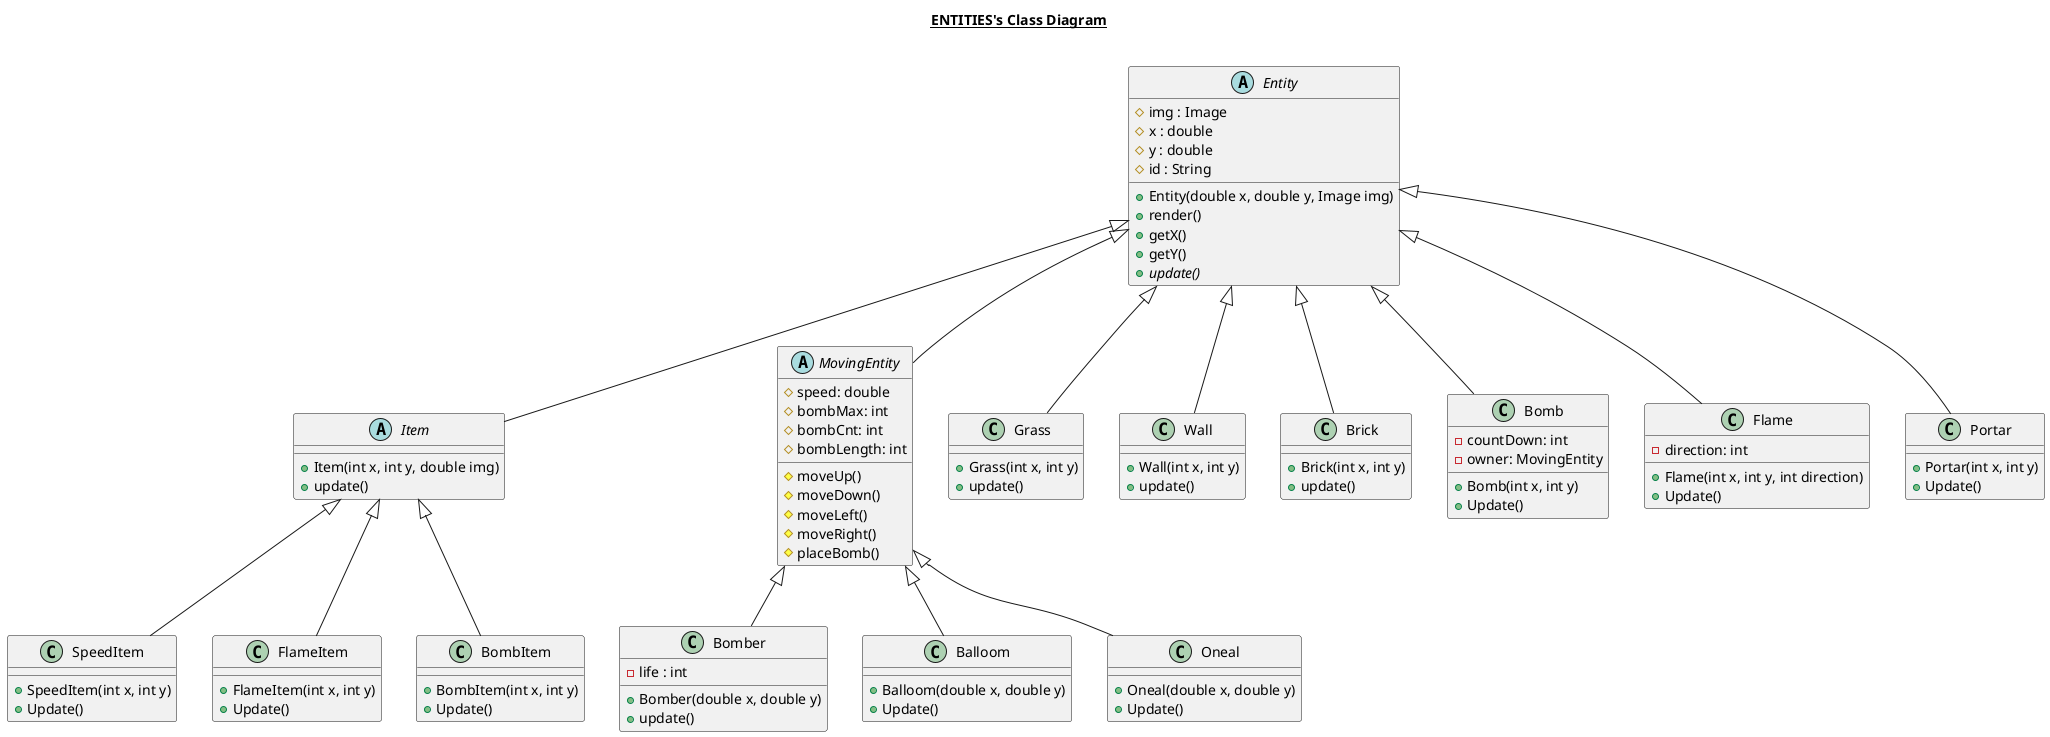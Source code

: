@startuml

title __ENTITIES's Class Diagram__\n
    abstract class Entity {
        # img : Image
        # x : double
        # y : double
        # id : String
        + Entity(double x, double y, Image img)
        + render()
        + getX()
        + getY()
        {abstract} + update()
    }

    Grass -up-|> Entity
    class Grass {
        + Grass(int x, int y)
        + update()
    }

    Wall -up-|> Entity
    class Wall {
        + Wall(int x, int y)
        + update()
    }

    Brick -up-|> Entity
    class Brick {
        + Brick(int x, int y)
        + update()
    }

    MovingEntity -up-|> Entity
    abstract class MovingEntity {
        # speed: double
        # bombMax: int
        # bombCnt: int
        # bombLength: int

        # moveUp()
        # moveDown()
        # moveLeft()
        # moveRight()
        # placeBomb()
    }

    Bomber -up-|> MovingEntity
    class Bomber {
        - life : int
        + Bomber(double x, double y)
        + update()
    }

    Balloom -up-|> MovingEntity
    class Balloom {
        + Balloom(double x, double y)
        + Update()
    }

    Oneal -up-|> MovingEntity
    class Oneal {
        + Oneal(double x, double y)
        + Update()
    }

    Item -up-|> Entity
    abstract class Item {
        + Item(int x, int y, double img)
        + update()
    }

    SpeedItem -up-|> Item
    class SpeedItem {
        + SpeedItem(int x, int y)
        + Update()
    }

    FlameItem -up-|> Item
    class FlameItem {
        + FlameItem(int x, int y)
        + Update()
    }

    BombItem -up-|> Item
    class BombItem {
        + BombItem(int x, int y)
        + Update()
    }

    Bomb -up-|> Entity
    class Bomb {
        - countDown: int
        - owner: MovingEntity
        + Bomb(int x, int y)
        + Update()
    }

    Flame -up-|> Entity
    class Flame {
        - direction: int
        + Flame(int x, int y, int direction)
        + Update()
    }

    Portar -up-|> Entity
    class Portar {
        + Portar(int x, int y)
        + Update()
    }
@enduml

